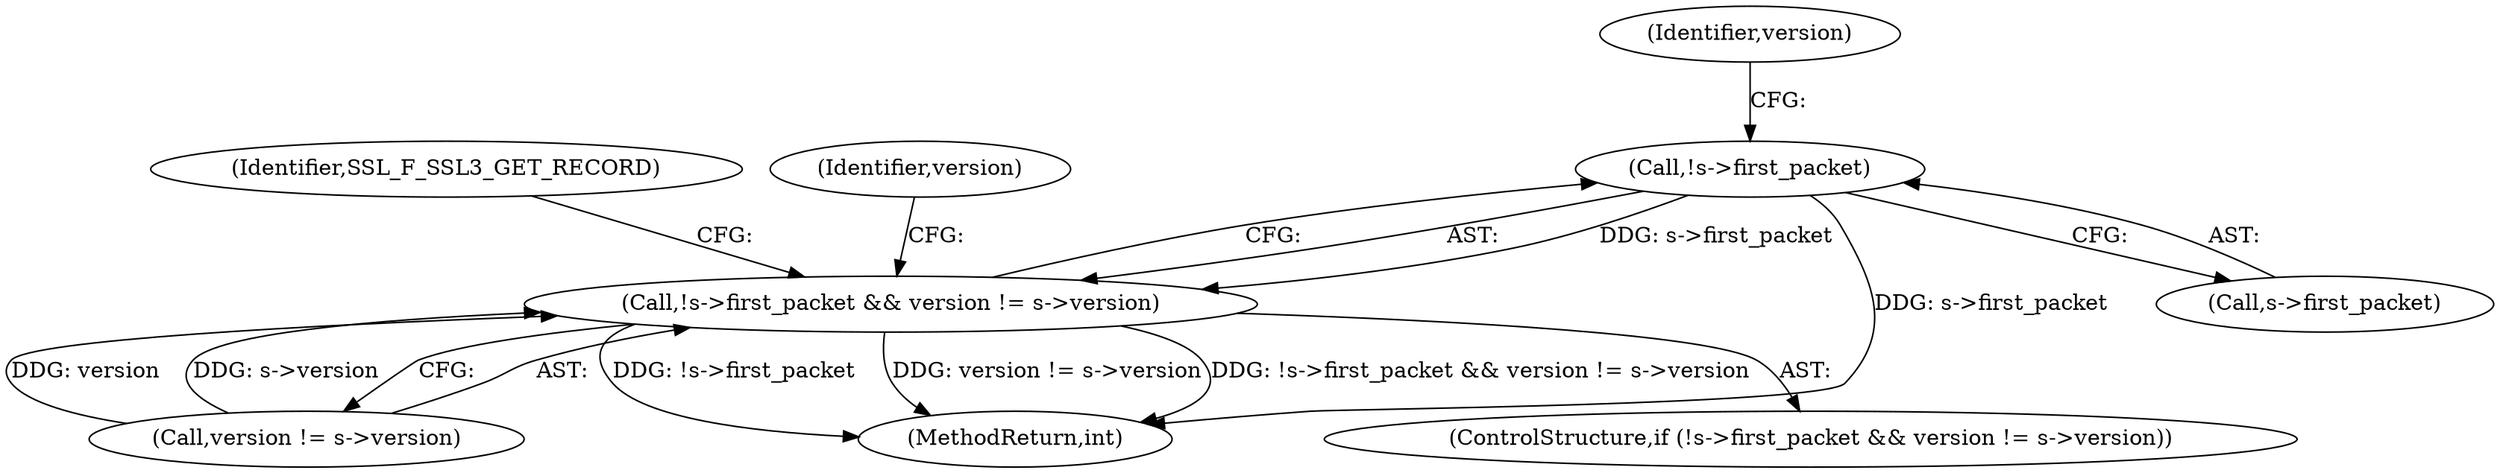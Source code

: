 digraph "0_openssl_4ad93618d26a3ea23d36ad5498ff4f59eff3a4d2_1@pointer" {
"1000394" [label="(Call,!s->first_packet)"];
"1000393" [label="(Call,!s->first_packet && version != s->version)"];
"1000405" [label="(Identifier,SSL_F_SSL3_GET_RECORD)"];
"1000394" [label="(Call,!s->first_packet)"];
"1000399" [label="(Identifier,version)"];
"1000393" [label="(Call,!s->first_packet && version != s->version)"];
"1000395" [label="(Call,s->first_packet)"];
"1000398" [label="(Call,version != s->version)"];
"1001197" [label="(MethodReturn,int)"];
"1000450" [label="(Identifier,version)"];
"1000392" [label="(ControlStructure,if (!s->first_packet && version != s->version))"];
"1000394" -> "1000393"  [label="AST: "];
"1000394" -> "1000395"  [label="CFG: "];
"1000395" -> "1000394"  [label="AST: "];
"1000399" -> "1000394"  [label="CFG: "];
"1000393" -> "1000394"  [label="CFG: "];
"1000394" -> "1001197"  [label="DDG: s->first_packet"];
"1000394" -> "1000393"  [label="DDG: s->first_packet"];
"1000393" -> "1000392"  [label="AST: "];
"1000393" -> "1000398"  [label="CFG: "];
"1000398" -> "1000393"  [label="AST: "];
"1000405" -> "1000393"  [label="CFG: "];
"1000450" -> "1000393"  [label="CFG: "];
"1000393" -> "1001197"  [label="DDG: !s->first_packet"];
"1000393" -> "1001197"  [label="DDG: version != s->version"];
"1000393" -> "1001197"  [label="DDG: !s->first_packet && version != s->version"];
"1000398" -> "1000393"  [label="DDG: version"];
"1000398" -> "1000393"  [label="DDG: s->version"];
}
